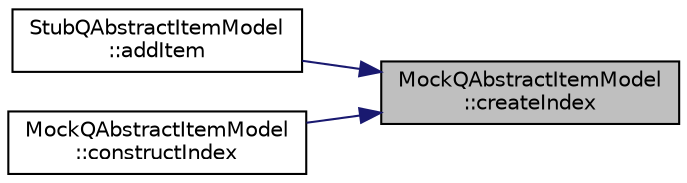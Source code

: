 digraph "MockQAbstractItemModel::createIndex"
{
 // LATEX_PDF_SIZE
  edge [fontname="Helvetica",fontsize="10",labelfontname="Helvetica",labelfontsize="10"];
  node [fontname="Helvetica",fontsize="10",shape=record];
  rankdir="RL";
  Node1 [label="MockQAbstractItemModel\l::createIndex",height=0.2,width=0.4,color="black", fillcolor="grey75", style="filled", fontcolor="black",tooltip=" "];
  Node1 -> Node2 [dir="back",color="midnightblue",fontsize="10",style="solid",fontname="Helvetica"];
  Node2 [label="StubQAbstractItemModel\l::addItem",height=0.2,width=0.4,color="black", fillcolor="white", style="filled",URL="$struct_stub_q_abstract_item_model.html#a2c085fb0cb94e1c08760c7355964f7de",tooltip=" "];
  Node1 -> Node3 [dir="back",color="midnightblue",fontsize="10",style="solid",fontname="Helvetica"];
  Node3 [label="MockQAbstractItemModel\l::constructIndex",height=0.2,width=0.4,color="black", fillcolor="white", style="filled",URL="$struct_mock_q_abstract_item_model.html#a250a3d4b1afc33ed6e1814e628647c7a",tooltip=" "];
}
